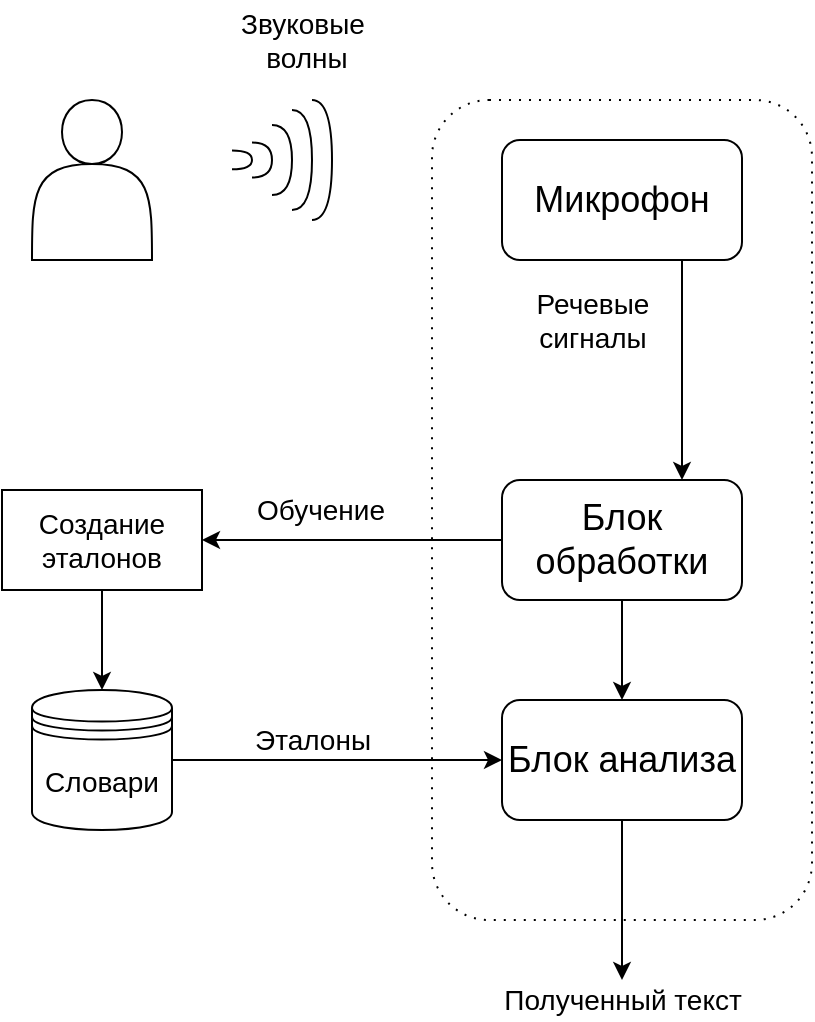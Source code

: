 <mxfile version="13.9.9" type="device" pages="3"><diagram id="MJgVvJp37GttGWHGKy63" name="Страница 1"><mxGraphModel dx="425" dy="853" grid="0" gridSize="10" guides="1" tooltips="1" connect="1" arrows="1" fold="1" page="1" pageScale="1" pageWidth="827" pageHeight="1169" math="0" shadow="0"><root><mxCell id="0"/><mxCell id="1" parent="0"/><mxCell id="aFllVj8Q1jzlfe_oflBa-1" value="" style="shape=actor;whiteSpace=wrap;html=1;" parent="1" vertex="1"><mxGeometry x="211" y="89" width="60" height="80" as="geometry"/></mxCell><mxCell id="aFllVj8Q1jzlfe_oflBa-4" value="" style="shape=ext;rounded=1;html=1;whiteSpace=wrap;dashed=1;dashPattern=1 4;" parent="1" vertex="1"><mxGeometry x="411" y="89" width="190" height="410" as="geometry"/></mxCell><mxCell id="aFllVj8Q1jzlfe_oflBa-13" style="edgeStyle=orthogonalEdgeStyle;rounded=0;orthogonalLoop=1;jettySize=auto;html=1;exitX=0.75;exitY=1;exitDx=0;exitDy=0;entryX=0.75;entryY=0;entryDx=0;entryDy=0;" parent="1" source="aFllVj8Q1jzlfe_oflBa-5" target="aFllVj8Q1jzlfe_oflBa-6" edge="1"><mxGeometry relative="1" as="geometry"/></mxCell><mxCell id="aFllVj8Q1jzlfe_oflBa-22" value="&lt;font style=&quot;font-size: 14px&quot;&gt;Речевые &lt;br&gt;сигналы&lt;/font&gt;" style="edgeLabel;html=1;align=center;verticalAlign=middle;resizable=0;points=[];" parent="aFllVj8Q1jzlfe_oflBa-13" vertex="1" connectable="0"><mxGeometry x="0.221" y="-1" relative="1" as="geometry"><mxPoint x="-44" y="-37.06" as="offset"/></mxGeometry></mxCell><mxCell id="aFllVj8Q1jzlfe_oflBa-5" value="&lt;font style=&quot;font-size: 18px&quot;&gt;Микрофон&lt;/font&gt;" style="rounded=1;whiteSpace=wrap;html=1;" parent="1" vertex="1"><mxGeometry x="446" y="109" width="120" height="60" as="geometry"/></mxCell><mxCell id="aFllVj8Q1jzlfe_oflBa-14" style="edgeStyle=orthogonalEdgeStyle;rounded=0;orthogonalLoop=1;jettySize=auto;html=1;exitX=0.5;exitY=1;exitDx=0;exitDy=0;entryX=0.5;entryY=0;entryDx=0;entryDy=0;" parent="1" source="aFllVj8Q1jzlfe_oflBa-6" target="aFllVj8Q1jzlfe_oflBa-7" edge="1"><mxGeometry relative="1" as="geometry"/></mxCell><mxCell id="aFllVj8Q1jzlfe_oflBa-16" style="edgeStyle=orthogonalEdgeStyle;rounded=0;orthogonalLoop=1;jettySize=auto;html=1;exitX=0;exitY=0.5;exitDx=0;exitDy=0;entryX=1;entryY=0.5;entryDx=0;entryDy=0;" parent="1" source="aFllVj8Q1jzlfe_oflBa-6" target="aFllVj8Q1jzlfe_oflBa-11" edge="1"><mxGeometry relative="1" as="geometry"/></mxCell><mxCell id="aFllVj8Q1jzlfe_oflBa-21" value="&lt;font style=&quot;font-size: 14px&quot;&gt;Обучение&lt;/font&gt;" style="edgeLabel;html=1;align=center;verticalAlign=middle;resizable=0;points=[];" parent="aFllVj8Q1jzlfe_oflBa-16" vertex="1" connectable="0"><mxGeometry x="0.212" y="-1" relative="1" as="geometry"><mxPoint y="-14" as="offset"/></mxGeometry></mxCell><mxCell id="aFllVj8Q1jzlfe_oflBa-6" value="&lt;font style=&quot;font-size: 18px&quot;&gt;Блок обработки&lt;/font&gt;" style="rounded=1;whiteSpace=wrap;html=1;" parent="1" vertex="1"><mxGeometry x="446" y="279" width="120" height="60" as="geometry"/></mxCell><mxCell id="aFllVj8Q1jzlfe_oflBa-15" style="edgeStyle=orthogonalEdgeStyle;rounded=0;orthogonalLoop=1;jettySize=auto;html=1;exitX=0.5;exitY=1;exitDx=0;exitDy=0;" parent="1" source="aFllVj8Q1jzlfe_oflBa-7" edge="1"><mxGeometry relative="1" as="geometry"><mxPoint x="506" y="529" as="targetPoint"/></mxGeometry></mxCell><mxCell id="aFllVj8Q1jzlfe_oflBa-7" value="&lt;font style=&quot;font-size: 18px&quot;&gt;Блок анализа&lt;/font&gt;" style="rounded=1;whiteSpace=wrap;html=1;" parent="1" vertex="1"><mxGeometry x="446" y="389" width="120" height="60" as="geometry"/></mxCell><mxCell id="aFllVj8Q1jzlfe_oflBa-18" style="edgeStyle=orthogonalEdgeStyle;rounded=0;orthogonalLoop=1;jettySize=auto;html=1;exitX=1;exitY=0.5;exitDx=0;exitDy=0;entryX=0;entryY=0.5;entryDx=0;entryDy=0;" parent="1" source="aFllVj8Q1jzlfe_oflBa-8" target="aFllVj8Q1jzlfe_oflBa-7" edge="1"><mxGeometry relative="1" as="geometry"/></mxCell><mxCell id="aFllVj8Q1jzlfe_oflBa-19" value="&lt;font style=&quot;font-size: 14px&quot;&gt;Эталоны&lt;/font&gt;" style="edgeLabel;html=1;align=center;verticalAlign=middle;resizable=0;points=[];" parent="aFllVj8Q1jzlfe_oflBa-18" vertex="1" connectable="0"><mxGeometry x="-0.301" y="-5" relative="1" as="geometry"><mxPoint x="12.35" y="-15" as="offset"/></mxGeometry></mxCell><mxCell id="aFllVj8Q1jzlfe_oflBa-8" value="&lt;font style=&quot;font-size: 14px&quot;&gt;Словари&lt;/font&gt;" style="shape=datastore;whiteSpace=wrap;html=1;" parent="1" vertex="1"><mxGeometry x="211" y="384" width="70" height="70" as="geometry"/></mxCell><mxCell id="aFllVj8Q1jzlfe_oflBa-17" style="edgeStyle=orthogonalEdgeStyle;rounded=0;orthogonalLoop=1;jettySize=auto;html=1;exitX=0.5;exitY=1;exitDx=0;exitDy=0;entryX=0.5;entryY=0;entryDx=0;entryDy=0;" parent="1" source="aFllVj8Q1jzlfe_oflBa-11" target="aFllVj8Q1jzlfe_oflBa-8" edge="1"><mxGeometry relative="1" as="geometry"/></mxCell><mxCell id="aFllVj8Q1jzlfe_oflBa-11" value="&lt;font style=&quot;font-size: 14px&quot;&gt;Создание эталонов&lt;/font&gt;" style="rounded=0;whiteSpace=wrap;html=1;" parent="1" vertex="1"><mxGeometry x="196" y="284" width="100" height="50" as="geometry"/></mxCell><mxCell id="aFllVj8Q1jzlfe_oflBa-23" value="&lt;font style=&quot;font-size: 14px&quot;&gt;Полученный текст&lt;/font&gt;" style="text;html=1;align=center;verticalAlign=middle;resizable=0;points=[];autosize=1;" parent="1" vertex="1"><mxGeometry x="441" y="529" width="130" height="20" as="geometry"/></mxCell><mxCell id="aFllVj8Q1jzlfe_oflBa-25" value="" style="shape=requiredInterface;html=1;verticalLabelPosition=bottom;" parent="1" vertex="1"><mxGeometry x="351" y="89" width="10" height="60" as="geometry"/></mxCell><mxCell id="aFllVj8Q1jzlfe_oflBa-26" value="" style="shape=requiredInterface;html=1;verticalLabelPosition=bottom;" parent="1" vertex="1"><mxGeometry x="341" y="94" width="10" height="50" as="geometry"/></mxCell><mxCell id="aFllVj8Q1jzlfe_oflBa-27" value="" style="shape=requiredInterface;html=1;verticalLabelPosition=bottom;" parent="1" vertex="1"><mxGeometry x="331" y="101.5" width="10" height="35" as="geometry"/></mxCell><mxCell id="aFllVj8Q1jzlfe_oflBa-28" value="" style="shape=requiredInterface;html=1;verticalLabelPosition=bottom;" parent="1" vertex="1"><mxGeometry x="321" y="110.25" width="10" height="17.5" as="geometry"/></mxCell><mxCell id="aFllVj8Q1jzlfe_oflBa-29" value="" style="shape=requiredInterface;html=1;verticalLabelPosition=bottom;" parent="1" vertex="1"><mxGeometry x="311" y="114.31" width="10" height="9.37" as="geometry"/></mxCell><mxCell id="aFllVj8Q1jzlfe_oflBa-30" value="&lt;font style=&quot;font-size: 14px&quot;&gt;Звуковые&lt;br&gt;&amp;nbsp;волны&lt;/font&gt;" style="text;html=1;align=center;verticalAlign=middle;resizable=0;points=[];autosize=1;" parent="1" vertex="1"><mxGeometry x="306" y="39" width="80" height="40" as="geometry"/></mxCell></root></mxGraphModel></diagram><diagram id="yEKt37YWzT7nykuZyRiV" name="Страница 2"><mxGraphModel dx="359" dy="588" grid="0" gridSize="10" guides="1" tooltips="1" connect="1" arrows="1" fold="1" page="1" pageScale="1" pageWidth="827" pageHeight="1169" math="0" shadow="0"><root><mxCell id="pS5t8i14aByKRXG-ybdC-0"/><mxCell id="pS5t8i14aByKRXG-ybdC-1" parent="pS5t8i14aByKRXG-ybdC-0"/><mxCell id="pS5t8i14aByKRXG-ybdC-3" style="edgeStyle=orthogonalEdgeStyle;rounded=0;orthogonalLoop=1;jettySize=auto;html=1;exitX=1;exitY=0.5;exitDx=0;exitDy=0;" edge="1" parent="pS5t8i14aByKRXG-ybdC-1" source="pS5t8i14aByKRXG-ybdC-2"><mxGeometry relative="1" as="geometry"><mxPoint x="380" y="410" as="targetPoint"/><Array as="points"><mxPoint x="170" y="410"/></Array></mxGeometry></mxCell><mxCell id="pS5t8i14aByKRXG-ybdC-2" value="&lt;font style=&quot;font-size: 14px&quot;&gt;S(n)&lt;/font&gt;" style="ellipse;whiteSpace=wrap;html=1;aspect=fixed;" vertex="1" parent="pS5t8i14aByKRXG-ybdC-1"><mxGeometry x="100" y="370" width="70" height="70" as="geometry"/></mxCell><mxCell id="pS5t8i14aByKRXG-ybdC-6" style="edgeStyle=orthogonalEdgeStyle;rounded=0;orthogonalLoop=1;jettySize=auto;html=1;entryX=1;entryY=0.5;entryDx=0;entryDy=0;" edge="1" parent="pS5t8i14aByKRXG-ybdC-1" target="pS5t8i14aByKRXG-ybdC-5"><mxGeometry relative="1" as="geometry"><mxPoint x="340" y="410" as="targetPoint"/><mxPoint x="340" y="410" as="sourcePoint"/><Array as="points"><mxPoint x="340" y="325"/></Array></mxGeometry></mxCell><mxCell id="pS5t8i14aByKRXG-ybdC-7" style="edgeStyle=orthogonalEdgeStyle;rounded=0;orthogonalLoop=1;jettySize=auto;html=1;exitX=0;exitY=0.5;exitDx=0;exitDy=0;" edge="1" parent="pS5t8i14aByKRXG-ybdC-1" source="pS5t8i14aByKRXG-ybdC-5" target="pS5t8i14aByKRXG-ybdC-2"><mxGeometry relative="1" as="geometry"/></mxCell><mxCell id="pS5t8i14aByKRXG-ybdC-5" value="&lt;font style=&quot;font-size: 14px&quot;&gt;&lt;span style=&quot;color: rgb(51 , 51 , 51) ; font-family: &amp;#34;ys text&amp;#34; , &amp;#34;arial&amp;#34; , &amp;#34;helvetica&amp;#34; , sans-serif ; font-size: 24px ; font-weight: 700 ; background-color: rgb(255 , 255 , 255)&quot;&gt;∑&lt;/span&gt;S(n-k)&lt;/font&gt;" style="ellipse;whiteSpace=wrap;html=1;aspect=fixed;" vertex="1" parent="pS5t8i14aByKRXG-ybdC-1"><mxGeometry x="210" y="290" width="70" height="70" as="geometry"/></mxCell><mxCell id="pS5t8i14aByKRXG-ybdC-9" style="edgeStyle=orthogonalEdgeStyle;rounded=0;orthogonalLoop=1;jettySize=auto;html=1;exitX=0.5;exitY=0;exitDx=0;exitDy=0;entryX=0.5;entryY=1;entryDx=0;entryDy=0;" edge="1" parent="pS5t8i14aByKRXG-ybdC-1" source="pS5t8i14aByKRXG-ybdC-8" target="pS5t8i14aByKRXG-ybdC-2"><mxGeometry relative="1" as="geometry"/></mxCell><mxCell id="pS5t8i14aByKRXG-ybdC-8" value="&lt;img id=&quot;equationview&quot; name=&quot;equationview&quot; src=&quot;https://latex.codecogs.com/gif.latex?a_k&quot; title=&quot;This is the rendered form of the equation. You can not edit this directly. Right click will give you the option to save the image, and in most browsers you can drag the image onto your desktop or another program.&quot; style=&quot;margin: 10px ; font-family: &amp;#34;helvetica neue&amp;#34; , &amp;#34;helvetica&amp;#34; , &amp;#34;arial&amp;#34; , sans-serif&quot;&gt;" style="ellipse;whiteSpace=wrap;html=1;aspect=fixed;" vertex="1" parent="pS5t8i14aByKRXG-ybdC-1"><mxGeometry x="110" y="470" width="50" height="50" as="geometry"/></mxCell></root></mxGraphModel></diagram><diagram id="DZ46vdE95Tcz3eu3yfWS" name="Страница 3"><mxGraphModel dx="1571" dy="1219" grid="0" gridSize="10" guides="1" tooltips="1" connect="1" arrows="1" fold="1" page="1" pageScale="1" pageWidth="827" pageHeight="1169" math="0" shadow="0"><root><mxCell id="IT3C00ooeF2ogrkqUHno-0"/><mxCell id="IT3C00ooeF2ogrkqUHno-1" parent="IT3C00ooeF2ogrkqUHno-0"/><mxCell id="IT3C00ooeF2ogrkqUHno-12" style="edgeStyle=orthogonalEdgeStyle;rounded=0;orthogonalLoop=1;jettySize=auto;html=1;exitX=1;exitY=0.5;exitDx=0;exitDy=0;entryX=0;entryY=0.5;entryDx=0;entryDy=0;endArrow=classic;endFill=1;" edge="1" parent="IT3C00ooeF2ogrkqUHno-1" source="IT3C00ooeF2ogrkqUHno-2" target="IT3C00ooeF2ogrkqUHno-4"><mxGeometry relative="1" as="geometry"/></mxCell><mxCell id="IT3C00ooeF2ogrkqUHno-2" value="&lt;font style=&quot;font-size: 14px&quot;&gt;g(n)&lt;/font&gt;" style="rounded=0;whiteSpace=wrap;html=1;" vertex="1" parent="IT3C00ooeF2ogrkqUHno-1"><mxGeometry x="210" y="410" width="50" height="30" as="geometry"/></mxCell><mxCell id="IT3C00ooeF2ogrkqUHno-11" style="edgeStyle=orthogonalEdgeStyle;rounded=0;orthogonalLoop=1;jettySize=auto;html=1;exitX=1;exitY=0.5;exitDx=0;exitDy=0;entryX=0;entryY=0.5;entryDx=0;entryDy=0;endArrow=classic;endFill=1;" edge="1" parent="IT3C00ooeF2ogrkqUHno-1" source="IT3C00ooeF2ogrkqUHno-3" target="IT3C00ooeF2ogrkqUHno-5"><mxGeometry relative="1" as="geometry"/></mxCell><mxCell id="IT3C00ooeF2ogrkqUHno-3" value="&lt;font style=&quot;font-size: 14px&quot;&gt;h(n)&lt;/font&gt;" style="rounded=0;whiteSpace=wrap;html=1;" vertex="1" parent="IT3C00ooeF2ogrkqUHno-1"><mxGeometry x="210" y="480" width="50" height="30" as="geometry"/></mxCell><mxCell id="IT3C00ooeF2ogrkqUHno-13" style="edgeStyle=orthogonalEdgeStyle;rounded=0;orthogonalLoop=1;jettySize=auto;html=1;exitX=1;exitY=0.5;exitDx=0;exitDy=0;endArrow=classic;endFill=1;" edge="1" parent="IT3C00ooeF2ogrkqUHno-1" source="IT3C00ooeF2ogrkqUHno-4"><mxGeometry relative="1" as="geometry"><mxPoint x="410" y="425" as="targetPoint"/></mxGeometry></mxCell><mxCell id="IT3C00ooeF2ogrkqUHno-4" value="&lt;span style=&quot;color: rgb(51 , 51 , 51) ; font-family: &amp;#34;ys text&amp;#34; , &amp;#34;arial&amp;#34; , &amp;#34;helvetica&amp;#34; , sans-serif ; font-weight: 700 ; background-color: rgb(255 , 255 , 255)&quot;&gt;&lt;font style=&quot;font-size: 18px&quot;&gt;↓2&lt;/font&gt;&lt;/span&gt;" style="ellipse;whiteSpace=wrap;html=1;aspect=fixed;" vertex="1" parent="IT3C00ooeF2ogrkqUHno-1"><mxGeometry x="300" y="410" width="30" height="30" as="geometry"/></mxCell><mxCell id="IT3C00ooeF2ogrkqUHno-14" style="edgeStyle=orthogonalEdgeStyle;rounded=0;orthogonalLoop=1;jettySize=auto;html=1;exitX=1;exitY=0.5;exitDx=0;exitDy=0;endArrow=classic;endFill=1;" edge="1" parent="IT3C00ooeF2ogrkqUHno-1" source="IT3C00ooeF2ogrkqUHno-5"><mxGeometry relative="1" as="geometry"><mxPoint x="410" y="495" as="targetPoint"/></mxGeometry></mxCell><mxCell id="IT3C00ooeF2ogrkqUHno-5" value="&lt;span style=&quot;color: rgb(51 , 51 , 51) ; font-family: &amp;#34;ys text&amp;#34; , &amp;#34;arial&amp;#34; , &amp;#34;helvetica&amp;#34; , sans-serif ; font-weight: 700 ; background-color: rgb(255 , 255 , 255)&quot;&gt;&lt;font style=&quot;font-size: 18px&quot;&gt;↓2&lt;/font&gt;&lt;/span&gt;" style="ellipse;whiteSpace=wrap;html=1;aspect=fixed;" vertex="1" parent="IT3C00ooeF2ogrkqUHno-1"><mxGeometry x="300" y="480" width="30" height="30" as="geometry"/></mxCell><mxCell id="IT3C00ooeF2ogrkqUHno-6" value="h - высокочастотный принцип high-pass&lt;br&gt;g - низкочастотный принцип&lt;br&gt;" style="text;html=1;align=center;verticalAlign=middle;resizable=0;points=[];autosize=1;" vertex="1" parent="IT3C00ooeF2ogrkqUHno-1"><mxGeometry x="110" y="595" width="240" height="30" as="geometry"/></mxCell><mxCell id="IT3C00ooeF2ogrkqUHno-7" value="" style="endArrow=none;html=1;endFill=0;" edge="1" parent="IT3C00ooeF2ogrkqUHno-1"><mxGeometry width="50" height="50" relative="1" as="geometry"><mxPoint x="40" y="460" as="sourcePoint"/><mxPoint x="160" y="460" as="targetPoint"/><Array as="points"><mxPoint x="100" y="460"/></Array></mxGeometry></mxCell><mxCell id="IT3C00ooeF2ogrkqUHno-8" value="" style="endArrow=classic;html=1;entryX=0;entryY=0.5;entryDx=0;entryDy=0;" edge="1" parent="IT3C00ooeF2ogrkqUHno-1" target="IT3C00ooeF2ogrkqUHno-2"><mxGeometry width="50" height="50" relative="1" as="geometry"><mxPoint x="160" y="460" as="sourcePoint"/><mxPoint x="300" y="390" as="targetPoint"/><Array as="points"><mxPoint x="160" y="425"/></Array></mxGeometry></mxCell><mxCell id="IT3C00ooeF2ogrkqUHno-9" value="" style="endArrow=classic;html=1;entryX=0;entryY=0.5;entryDx=0;entryDy=0;" edge="1" parent="IT3C00ooeF2ogrkqUHno-1" target="IT3C00ooeF2ogrkqUHno-3"><mxGeometry width="50" height="50" relative="1" as="geometry"><mxPoint x="160" y="460" as="sourcePoint"/><mxPoint x="190" y="475" as="targetPoint"/><Array as="points"><mxPoint x="160" y="495"/></Array></mxGeometry></mxCell><mxCell id="IT3C00ooeF2ogrkqUHno-15" value="Сигнал" style="text;html=1;align=center;verticalAlign=middle;resizable=0;points=[];autosize=1;" vertex="1" parent="IT3C00ooeF2ogrkqUHno-1"><mxGeometry x="70" y="430" width="60" height="20" as="geometry"/></mxCell><mxCell id="IT3C00ooeF2ogrkqUHno-16" value="стрелочка вниз 2 -- проредить в 2 раза, каждый второй удаляется" style="text;html=1;align=center;verticalAlign=middle;resizable=0;points=[];autosize=1;" vertex="1" parent="IT3C00ooeF2ogrkqUHno-1"><mxGeometry x="-110" y="690" width="380" height="20" as="geometry"/></mxCell><mxCell id="IT3C00ooeF2ogrkqUHno-17" style="edgeStyle=orthogonalEdgeStyle;rounded=0;orthogonalLoop=1;jettySize=auto;html=1;exitX=1;exitY=0.5;exitDx=0;exitDy=0;entryX=0;entryY=0.5;entryDx=0;entryDy=0;endArrow=classic;endFill=1;" edge="1" parent="IT3C00ooeF2ogrkqUHno-1" source="IT3C00ooeF2ogrkqUHno-18" target="IT3C00ooeF2ogrkqUHno-21"><mxGeometry relative="1" as="geometry"/></mxCell><mxCell id="IT3C00ooeF2ogrkqUHno-18" value="&lt;font style=&quot;font-size: 14px&quot;&gt;g(n)&lt;/font&gt;" style="rounded=0;whiteSpace=wrap;html=1;" vertex="1" parent="IT3C00ooeF2ogrkqUHno-1"><mxGeometry x="460" y="375" width="50" height="30" as="geometry"/></mxCell><mxCell id="IT3C00ooeF2ogrkqUHno-19" style="edgeStyle=orthogonalEdgeStyle;rounded=0;orthogonalLoop=1;jettySize=auto;html=1;exitX=1;exitY=0.5;exitDx=0;exitDy=0;entryX=0;entryY=0.5;entryDx=0;entryDy=0;endArrow=classic;endFill=1;" edge="1" parent="IT3C00ooeF2ogrkqUHno-1" source="IT3C00ooeF2ogrkqUHno-20" target="IT3C00ooeF2ogrkqUHno-22"><mxGeometry relative="1" as="geometry"/></mxCell><mxCell id="IT3C00ooeF2ogrkqUHno-20" value="&lt;font style=&quot;font-size: 14px&quot;&gt;h(n)&lt;/font&gt;" style="rounded=0;whiteSpace=wrap;html=1;" vertex="1" parent="IT3C00ooeF2ogrkqUHno-1"><mxGeometry x="460" y="445" width="50" height="30" as="geometry"/></mxCell><mxCell id="IT3C00ooeF2ogrkqUHno-21" value="&lt;span style=&quot;color: rgb(51 , 51 , 51) ; font-family: &amp;#34;ys text&amp;#34; , &amp;#34;arial&amp;#34; , &amp;#34;helvetica&amp;#34; , sans-serif ; font-weight: 700 ; background-color: rgb(255 , 255 , 255)&quot;&gt;&lt;font style=&quot;font-size: 18px&quot;&gt;↓2&lt;/font&gt;&lt;/span&gt;" style="ellipse;whiteSpace=wrap;html=1;aspect=fixed;" vertex="1" parent="IT3C00ooeF2ogrkqUHno-1"><mxGeometry x="550" y="375" width="30" height="30" as="geometry"/></mxCell><mxCell id="IT3C00ooeF2ogrkqUHno-22" value="&lt;span style=&quot;color: rgb(51 , 51 , 51) ; font-family: &amp;#34;ys text&amp;#34; , &amp;#34;arial&amp;#34; , &amp;#34;helvetica&amp;#34; , sans-serif ; font-weight: 700 ; background-color: rgb(255 , 255 , 255)&quot;&gt;&lt;font style=&quot;font-size: 18px&quot;&gt;↓2&lt;/font&gt;&lt;/span&gt;" style="ellipse;whiteSpace=wrap;html=1;aspect=fixed;" vertex="1" parent="IT3C00ooeF2ogrkqUHno-1"><mxGeometry x="550" y="445" width="30" height="30" as="geometry"/></mxCell><mxCell id="IT3C00ooeF2ogrkqUHno-23" value="" style="endArrow=classic;html=1;entryX=0;entryY=0.5;entryDx=0;entryDy=0;" edge="1" parent="IT3C00ooeF2ogrkqUHno-1" target="IT3C00ooeF2ogrkqUHno-18"><mxGeometry width="50" height="50" relative="1" as="geometry"><mxPoint x="410" y="425" as="sourcePoint"/><mxPoint x="550" y="355" as="targetPoint"/><Array as="points"><mxPoint x="410" y="390"/></Array></mxGeometry></mxCell><mxCell id="IT3C00ooeF2ogrkqUHno-24" value="" style="endArrow=classic;html=1;entryX=0;entryY=0.5;entryDx=0;entryDy=0;" edge="1" parent="IT3C00ooeF2ogrkqUHno-1" target="IT3C00ooeF2ogrkqUHno-20"><mxGeometry width="50" height="50" relative="1" as="geometry"><mxPoint x="410" y="425" as="sourcePoint"/><mxPoint x="440" y="440" as="targetPoint"/><Array as="points"><mxPoint x="410" y="460"/></Array></mxGeometry></mxCell><mxCell id="IT3C00ooeF2ogrkqUHno-25" value="Коэффициенты &lt;br&gt;уровня 1" style="text;html=1;align=center;verticalAlign=middle;resizable=0;points=[];autosize=1;" vertex="1" parent="IT3C00ooeF2ogrkqUHno-1"><mxGeometry x="414" y="490" width="100" height="30" as="geometry"/></mxCell><mxCell id="IT3C00ooeF2ogrkqUHno-26" style="edgeStyle=orthogonalEdgeStyle;rounded=0;orthogonalLoop=1;jettySize=auto;html=1;exitX=1;exitY=0.5;exitDx=0;exitDy=0;endArrow=classic;endFill=1;" edge="1" parent="IT3C00ooeF2ogrkqUHno-1"><mxGeometry relative="1" as="geometry"><mxPoint x="661" y="390" as="targetPoint"/><mxPoint x="581" y="390" as="sourcePoint"/><Array as="points"><mxPoint x="611" y="390"/><mxPoint x="611" y="390"/></Array></mxGeometry></mxCell><mxCell id="IT3C00ooeF2ogrkqUHno-27" style="edgeStyle=orthogonalEdgeStyle;rounded=0;orthogonalLoop=1;jettySize=auto;html=1;exitX=1;exitY=0.5;exitDx=0;exitDy=0;endArrow=classic;endFill=1;" edge="1" parent="IT3C00ooeF2ogrkqUHno-1"><mxGeometry relative="1" as="geometry"><mxPoint x="661" y="460" as="targetPoint"/><mxPoint x="581" y="460" as="sourcePoint"/></mxGeometry></mxCell></root></mxGraphModel></diagram></mxfile>